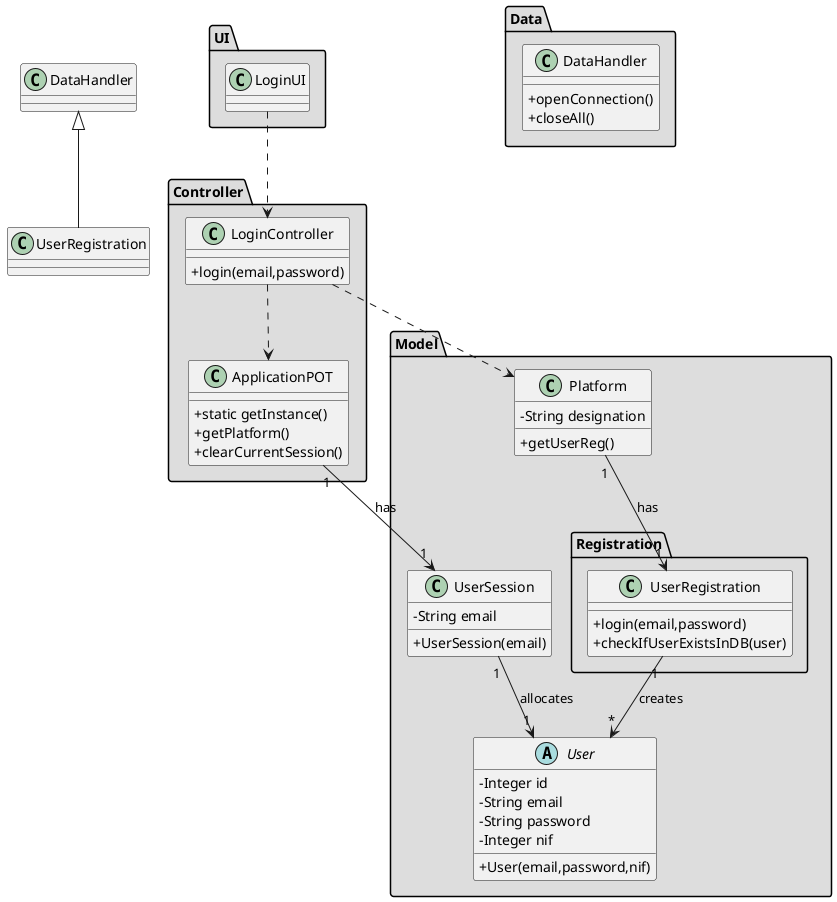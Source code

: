 @startuml
skinparam classAttributeIconSize 0


package "Controller" #DDDDDD {
class ApplicationPOT
{
  +static getInstance()
  +getPlatform()
  +clearCurrentSession()
}
}


package "UI" #DDDDDD {
class LoginUI{

}
}


package "Controller" #DDDDDD {
class LoginController{
+login(email,password)
}
}


package "Model" #DDDDDD {
class Platform {
  -String designation
  +getUserReg()
}
package "Registration" #DDDDDD {
 class UserRegistration{
 +login(email,password)
 +checkIfUserExistsInDB(user)
 }
 }
}




package "Model" #DDDDDD {
abstract class User{
-Integer id
-String email
-String password
-Integer nif
+User(email,password,nif)
}

class UserSession{
-String email
+UserSession(email)
}





}


package "Data" #DDDDDD {
class DataHandler{
+openConnection()
+closeAll()
}

}


LoginUI ..> LoginController
LoginController ..> Platform
LoginController ..> ApplicationPOT
Platform "1" --> "1" UserRegistration : has
UserRegistration "1" --> "*" User : creates
class UserRegistration extends DataHandler
ApplicationPOT "1" --> "1" UserSession : has
UserSession "1" --> "1" User : allocates


@enduml